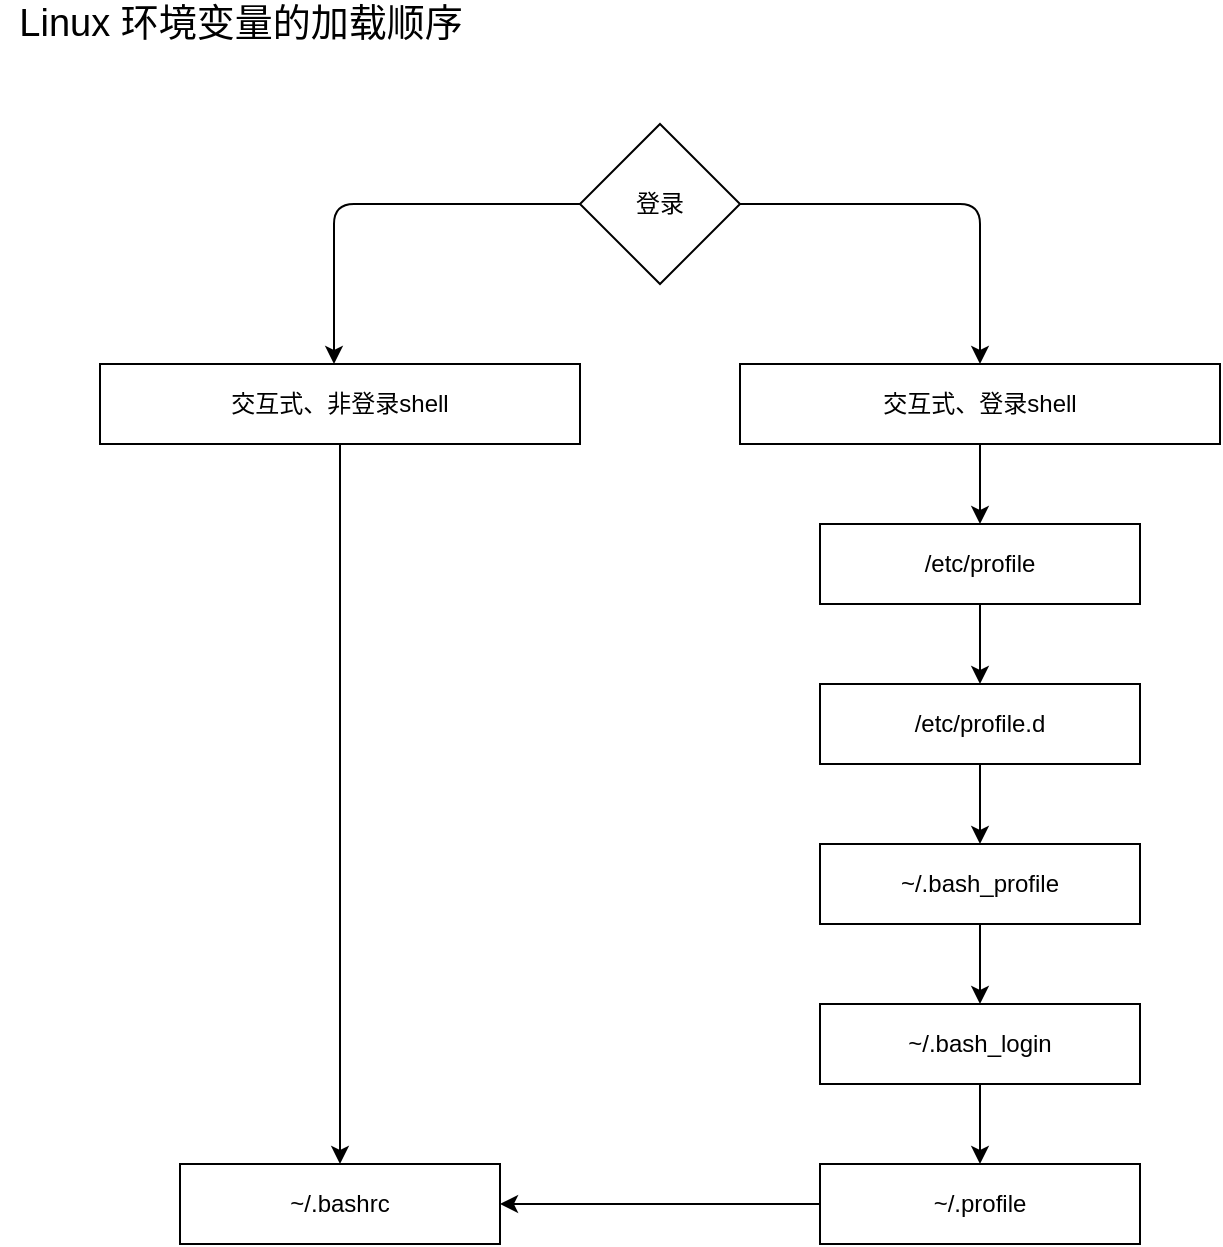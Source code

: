 <mxfile version="14.6.9" type="github">
  <diagram id="dPScNW-UIiB4ZUtxpsmn" name="第 1 页">
    <mxGraphModel dx="1703" dy="880" grid="1" gridSize="10" guides="1" tooltips="1" connect="1" arrows="1" fold="1" page="1" pageScale="1" pageWidth="827" pageHeight="1169" math="0" shadow="0">
      <root>
        <mxCell id="0" />
        <mxCell id="1" parent="0" />
        <mxCell id="dpWHIGdJJ9qzUJyivSo7-1" value="登录" style="rhombus;whiteSpace=wrap;html=1;" vertex="1" parent="1">
          <mxGeometry x="280" y="80" width="80" height="80" as="geometry" />
        </mxCell>
        <mxCell id="dpWHIGdJJ9qzUJyivSo7-20" style="edgeStyle=orthogonalEdgeStyle;rounded=0;orthogonalLoop=1;jettySize=auto;html=1;" edge="1" parent="1" source="dpWHIGdJJ9qzUJyivSo7-3" target="dpWHIGdJJ9qzUJyivSo7-18">
          <mxGeometry relative="1" as="geometry" />
        </mxCell>
        <mxCell id="dpWHIGdJJ9qzUJyivSo7-3" value="交互式、非登录shell" style="rounded=0;whiteSpace=wrap;html=1;" vertex="1" parent="1">
          <mxGeometry x="40" y="200" width="240" height="40" as="geometry" />
        </mxCell>
        <mxCell id="dpWHIGdJJ9qzUJyivSo7-5" value="" style="endArrow=classic;html=1;exitX=1;exitY=0.5;exitDx=0;exitDy=0;" edge="1" parent="1" source="dpWHIGdJJ9qzUJyivSo7-1">
          <mxGeometry width="50" height="50" relative="1" as="geometry">
            <mxPoint x="290" y="130" as="sourcePoint" />
            <mxPoint x="480" y="200" as="targetPoint" />
            <Array as="points">
              <mxPoint x="480" y="120" />
            </Array>
          </mxGeometry>
        </mxCell>
        <mxCell id="dpWHIGdJJ9qzUJyivSo7-9" value="" style="edgeStyle=orthogonalEdgeStyle;rounded=0;orthogonalLoop=1;jettySize=auto;html=1;" edge="1" parent="1" source="dpWHIGdJJ9qzUJyivSo7-6" target="dpWHIGdJJ9qzUJyivSo7-8">
          <mxGeometry relative="1" as="geometry" />
        </mxCell>
        <mxCell id="dpWHIGdJJ9qzUJyivSo7-6" value="交互式、登录shell" style="rounded=0;whiteSpace=wrap;html=1;" vertex="1" parent="1">
          <mxGeometry x="360" y="200" width="240" height="40" as="geometry" />
        </mxCell>
        <mxCell id="dpWHIGdJJ9qzUJyivSo7-7" value="" style="endArrow=classic;html=1;exitX=0;exitY=0.5;exitDx=0;exitDy=0;" edge="1" parent="1" source="dpWHIGdJJ9qzUJyivSo7-1">
          <mxGeometry width="50" height="50" relative="1" as="geometry">
            <mxPoint x="390" y="470" as="sourcePoint" />
            <mxPoint x="157" y="200" as="targetPoint" />
            <Array as="points">
              <mxPoint x="157" y="120" />
            </Array>
          </mxGeometry>
        </mxCell>
        <mxCell id="dpWHIGdJJ9qzUJyivSo7-11" value="" style="edgeStyle=orthogonalEdgeStyle;rounded=0;orthogonalLoop=1;jettySize=auto;html=1;" edge="1" parent="1" source="dpWHIGdJJ9qzUJyivSo7-8" target="dpWHIGdJJ9qzUJyivSo7-10">
          <mxGeometry relative="1" as="geometry" />
        </mxCell>
        <mxCell id="dpWHIGdJJ9qzUJyivSo7-8" value="/etc/profile" style="whiteSpace=wrap;html=1;rounded=0;" vertex="1" parent="1">
          <mxGeometry x="400" y="280" width="160" height="40" as="geometry" />
        </mxCell>
        <mxCell id="dpWHIGdJJ9qzUJyivSo7-13" value="" style="edgeStyle=orthogonalEdgeStyle;rounded=0;orthogonalLoop=1;jettySize=auto;html=1;" edge="1" parent="1" source="dpWHIGdJJ9qzUJyivSo7-10" target="dpWHIGdJJ9qzUJyivSo7-12">
          <mxGeometry relative="1" as="geometry" />
        </mxCell>
        <mxCell id="dpWHIGdJJ9qzUJyivSo7-10" value="/etc/profile.d" style="whiteSpace=wrap;html=1;rounded=0;" vertex="1" parent="1">
          <mxGeometry x="400" y="360" width="160" height="40" as="geometry" />
        </mxCell>
        <mxCell id="dpWHIGdJJ9qzUJyivSo7-15" value="" style="edgeStyle=orthogonalEdgeStyle;rounded=0;orthogonalLoop=1;jettySize=auto;html=1;" edge="1" parent="1" source="dpWHIGdJJ9qzUJyivSo7-12" target="dpWHIGdJJ9qzUJyivSo7-14">
          <mxGeometry relative="1" as="geometry" />
        </mxCell>
        <mxCell id="dpWHIGdJJ9qzUJyivSo7-12" value="~/.bash_profile" style="whiteSpace=wrap;html=1;rounded=0;" vertex="1" parent="1">
          <mxGeometry x="400" y="440" width="160" height="40" as="geometry" />
        </mxCell>
        <mxCell id="dpWHIGdJJ9qzUJyivSo7-17" value="" style="edgeStyle=orthogonalEdgeStyle;rounded=0;orthogonalLoop=1;jettySize=auto;html=1;" edge="1" parent="1" source="dpWHIGdJJ9qzUJyivSo7-14" target="dpWHIGdJJ9qzUJyivSo7-16">
          <mxGeometry relative="1" as="geometry" />
        </mxCell>
        <mxCell id="dpWHIGdJJ9qzUJyivSo7-14" value="~/.bash_login" style="whiteSpace=wrap;html=1;rounded=0;" vertex="1" parent="1">
          <mxGeometry x="400" y="520" width="160" height="40" as="geometry" />
        </mxCell>
        <mxCell id="dpWHIGdJJ9qzUJyivSo7-19" value="" style="edgeStyle=orthogonalEdgeStyle;rounded=0;orthogonalLoop=1;jettySize=auto;html=1;" edge="1" parent="1" source="dpWHIGdJJ9qzUJyivSo7-16" target="dpWHIGdJJ9qzUJyivSo7-18">
          <mxGeometry relative="1" as="geometry" />
        </mxCell>
        <mxCell id="dpWHIGdJJ9qzUJyivSo7-16" value="~/.profile" style="whiteSpace=wrap;html=1;rounded=0;" vertex="1" parent="1">
          <mxGeometry x="400" y="600" width="160" height="40" as="geometry" />
        </mxCell>
        <mxCell id="dpWHIGdJJ9qzUJyivSo7-18" value="~/.bashrc" style="whiteSpace=wrap;html=1;rounded=0;" vertex="1" parent="1">
          <mxGeometry x="80" y="600" width="160" height="40" as="geometry" />
        </mxCell>
        <mxCell id="dpWHIGdJJ9qzUJyivSo7-21" value="&lt;font style=&quot;font-size: 19px&quot;&gt;Linux 环境变量的加载顺序&lt;/font&gt;" style="text;html=1;align=center;verticalAlign=middle;resizable=0;points=[];autosize=1;strokeColor=none;" vertex="1" parent="1">
          <mxGeometry x="-10" y="20" width="240" height="20" as="geometry" />
        </mxCell>
      </root>
    </mxGraphModel>
  </diagram>
</mxfile>
